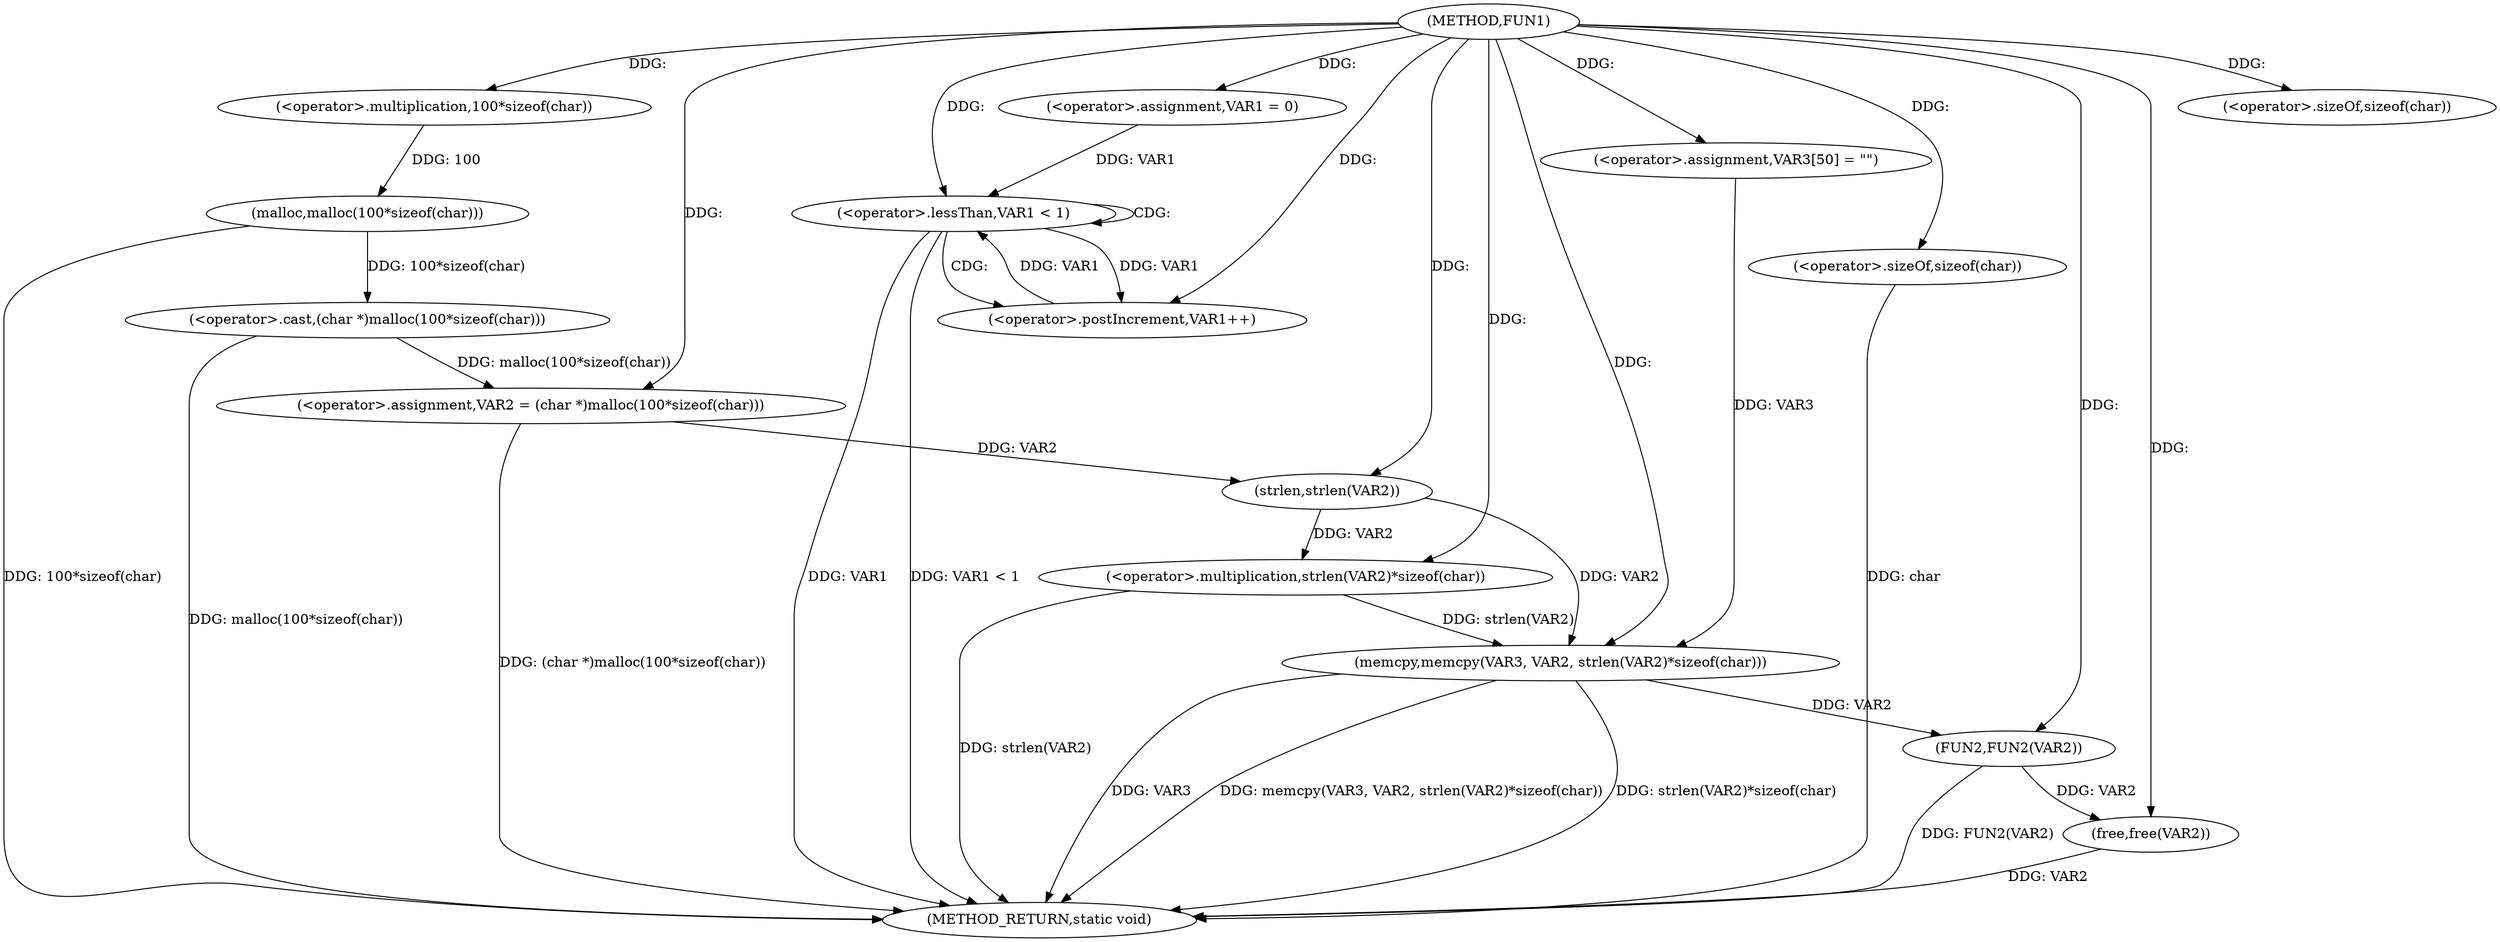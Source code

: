 digraph FUN1 {  
"1000100" [label = "(METHOD,FUN1)" ]
"1000140" [label = "(METHOD_RETURN,static void)" ]
"1000104" [label = "(<operator>.assignment,VAR2 = (char *)malloc(100*sizeof(char)))" ]
"1000106" [label = "(<operator>.cast,(char *)malloc(100*sizeof(char)))" ]
"1000108" [label = "(malloc,malloc(100*sizeof(char)))" ]
"1000109" [label = "(<operator>.multiplication,100*sizeof(char))" ]
"1000111" [label = "(<operator>.sizeOf,sizeof(char))" ]
"1000114" [label = "(<operator>.assignment,VAR1 = 0)" ]
"1000117" [label = "(<operator>.lessThan,VAR1 < 1)" ]
"1000120" [label = "(<operator>.postIncrement,VAR1++)" ]
"1000125" [label = "(<operator>.assignment,VAR3[50] = \"\")" ]
"1000128" [label = "(memcpy,memcpy(VAR3, VAR2, strlen(VAR2)*sizeof(char)))" ]
"1000131" [label = "(<operator>.multiplication,strlen(VAR2)*sizeof(char))" ]
"1000132" [label = "(strlen,strlen(VAR2))" ]
"1000134" [label = "(<operator>.sizeOf,sizeof(char))" ]
"1000136" [label = "(FUN2,FUN2(VAR2))" ]
"1000138" [label = "(free,free(VAR2))" ]
  "1000117" -> "1000140"  [ label = "DDG: VAR1 < 1"] 
  "1000106" -> "1000140"  [ label = "DDG: malloc(100*sizeof(char))"] 
  "1000117" -> "1000140"  [ label = "DDG: VAR1"] 
  "1000136" -> "1000140"  [ label = "DDG: FUN2(VAR2)"] 
  "1000128" -> "1000140"  [ label = "DDG: strlen(VAR2)*sizeof(char)"] 
  "1000131" -> "1000140"  [ label = "DDG: strlen(VAR2)"] 
  "1000138" -> "1000140"  [ label = "DDG: VAR2"] 
  "1000128" -> "1000140"  [ label = "DDG: VAR3"] 
  "1000134" -> "1000140"  [ label = "DDG: char"] 
  "1000128" -> "1000140"  [ label = "DDG: memcpy(VAR3, VAR2, strlen(VAR2)*sizeof(char))"] 
  "1000104" -> "1000140"  [ label = "DDG: (char *)malloc(100*sizeof(char))"] 
  "1000108" -> "1000140"  [ label = "DDG: 100*sizeof(char)"] 
  "1000106" -> "1000104"  [ label = "DDG: malloc(100*sizeof(char))"] 
  "1000100" -> "1000104"  [ label = "DDG: "] 
  "1000108" -> "1000106"  [ label = "DDG: 100*sizeof(char)"] 
  "1000109" -> "1000108"  [ label = "DDG: 100"] 
  "1000100" -> "1000109"  [ label = "DDG: "] 
  "1000100" -> "1000111"  [ label = "DDG: "] 
  "1000100" -> "1000114"  [ label = "DDG: "] 
  "1000114" -> "1000117"  [ label = "DDG: VAR1"] 
  "1000120" -> "1000117"  [ label = "DDG: VAR1"] 
  "1000100" -> "1000117"  [ label = "DDG: "] 
  "1000117" -> "1000120"  [ label = "DDG: VAR1"] 
  "1000100" -> "1000120"  [ label = "DDG: "] 
  "1000100" -> "1000125"  [ label = "DDG: "] 
  "1000125" -> "1000128"  [ label = "DDG: VAR3"] 
  "1000100" -> "1000128"  [ label = "DDG: "] 
  "1000132" -> "1000128"  [ label = "DDG: VAR2"] 
  "1000131" -> "1000128"  [ label = "DDG: strlen(VAR2)"] 
  "1000132" -> "1000131"  [ label = "DDG: VAR2"] 
  "1000104" -> "1000132"  [ label = "DDG: VAR2"] 
  "1000100" -> "1000132"  [ label = "DDG: "] 
  "1000100" -> "1000131"  [ label = "DDG: "] 
  "1000100" -> "1000134"  [ label = "DDG: "] 
  "1000128" -> "1000136"  [ label = "DDG: VAR2"] 
  "1000100" -> "1000136"  [ label = "DDG: "] 
  "1000136" -> "1000138"  [ label = "DDG: VAR2"] 
  "1000100" -> "1000138"  [ label = "DDG: "] 
  "1000117" -> "1000120"  [ label = "CDG: "] 
  "1000117" -> "1000117"  [ label = "CDG: "] 
}
